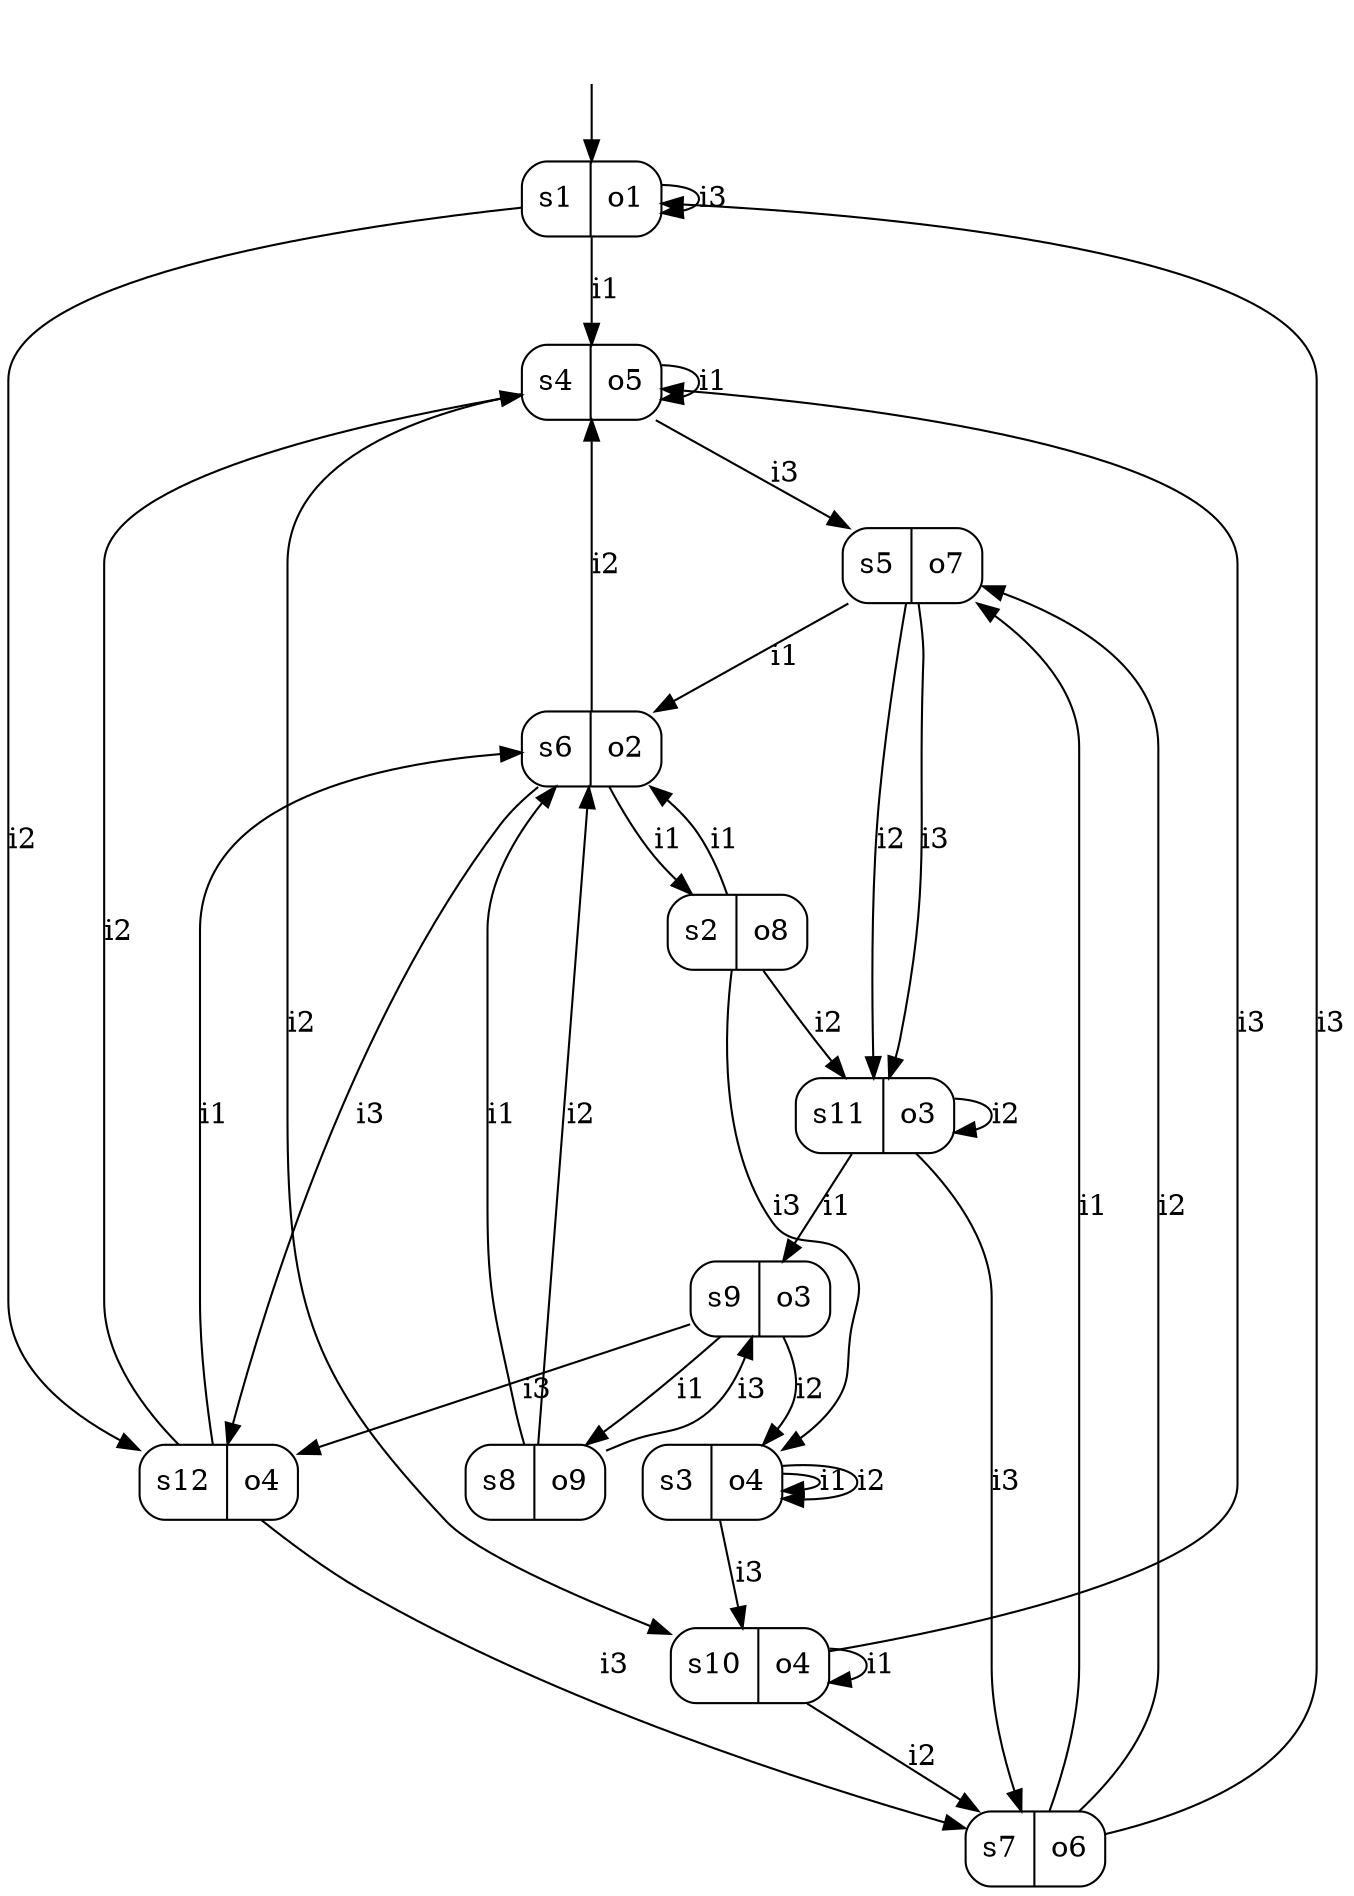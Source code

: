 digraph MooreMachine_12States_3Inputs_9Outputs_b69f7fba253e40fca964923d01bc3d73 {
s1 [label="s1|o1", shape=record, style=rounded];
s2 [label="s2|o8", shape=record, style=rounded];
s3 [label="s3|o4", shape=record, style=rounded];
s4 [label="s4|o5", shape=record, style=rounded];
s5 [label="s5|o7", shape=record, style=rounded];
s6 [label="s6|o2", shape=record, style=rounded];
s7 [label="s7|o6", shape=record, style=rounded];
s8 [label="s8|o9", shape=record, style=rounded];
s9 [label="s9|o3", shape=record, style=rounded];
s10 [label="s10|o4", shape=record, style=rounded];
s11 [label="s11|o3", shape=record, style=rounded];
s12 [label="s12|o4", shape=record, style=rounded];
s1 -> s4 [label="i1"];
s1 -> s12 [label="i2"];
s1 -> s1 [label="i3"];
s2 -> s6 [label="i1"];
s2 -> s11 [label="i2"];
s2 -> s3 [label="i3"];
s3 -> s3 [label="i1"];
s3 -> s3 [label="i2"];
s3 -> s10 [label="i3"];
s4 -> s4 [label="i1"];
s4 -> s10 [label="i2"];
s4 -> s5 [label="i3"];
s5 -> s6 [label="i1"];
s5 -> s11 [label="i2"];
s5 -> s11 [label="i3"];
s6 -> s2 [label="i1"];
s6 -> s4 [label="i2"];
s6 -> s12 [label="i3"];
s7 -> s5 [label="i1"];
s7 -> s5 [label="i2"];
s7 -> s1 [label="i3"];
s8 -> s6 [label="i1"];
s8 -> s6 [label="i2"];
s8 -> s9 [label="i3"];
s9 -> s8 [label="i1"];
s9 -> s3 [label="i2"];
s9 -> s12 [label="i3"];
s10 -> s10 [label="i1"];
s10 -> s7 [label="i2"];
s10 -> s4 [label="i3"];
s11 -> s9 [label="i1"];
s11 -> s11 [label="i2"];
s11 -> s7 [label="i3"];
s12 -> s6 [label="i1"];
s12 -> s4 [label="i2"];
s12 -> s7 [label="i3"];
__start0 [shape=none, label=""];
__start0 -> s1 [label=""];
}
